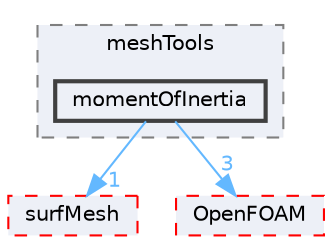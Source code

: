 digraph "src/meshTools/momentOfInertia"
{
 // LATEX_PDF_SIZE
  bgcolor="transparent";
  edge [fontname=Helvetica,fontsize=10,labelfontname=Helvetica,labelfontsize=10];
  node [fontname=Helvetica,fontsize=10,shape=box,height=0.2,width=0.4];
  compound=true
  subgraph clusterdir_ae30ad0bef50cf391b24c614251bb9fd {
    graph [ bgcolor="#edf0f7", pencolor="grey50", label="meshTools", fontname=Helvetica,fontsize=10 style="filled,dashed", URL="dir_ae30ad0bef50cf391b24c614251bb9fd.html",tooltip=""]
  dir_02ee004488fc7b2d3e873f5cdcdbed72 [label="momentOfInertia", fillcolor="#edf0f7", color="grey25", style="filled,bold", URL="dir_02ee004488fc7b2d3e873f5cdcdbed72.html",tooltip=""];
  }
  dir_0a88fe22feb23ce5f078a04a1df67721 [label="surfMesh", fillcolor="#edf0f7", color="red", style="filled,dashed", URL="dir_0a88fe22feb23ce5f078a04a1df67721.html",tooltip=""];
  dir_c5473ff19b20e6ec4dfe5c310b3778a8 [label="OpenFOAM", fillcolor="#edf0f7", color="red", style="filled,dashed", URL="dir_c5473ff19b20e6ec4dfe5c310b3778a8.html",tooltip=""];
  dir_02ee004488fc7b2d3e873f5cdcdbed72->dir_0a88fe22feb23ce5f078a04a1df67721 [headlabel="1", labeldistance=1.5 headhref="dir_002432_003891.html" href="dir_002432_003891.html" color="steelblue1" fontcolor="steelblue1"];
  dir_02ee004488fc7b2d3e873f5cdcdbed72->dir_c5473ff19b20e6ec4dfe5c310b3778a8 [headlabel="3", labeldistance=1.5 headhref="dir_002432_002695.html" href="dir_002432_002695.html" color="steelblue1" fontcolor="steelblue1"];
}
